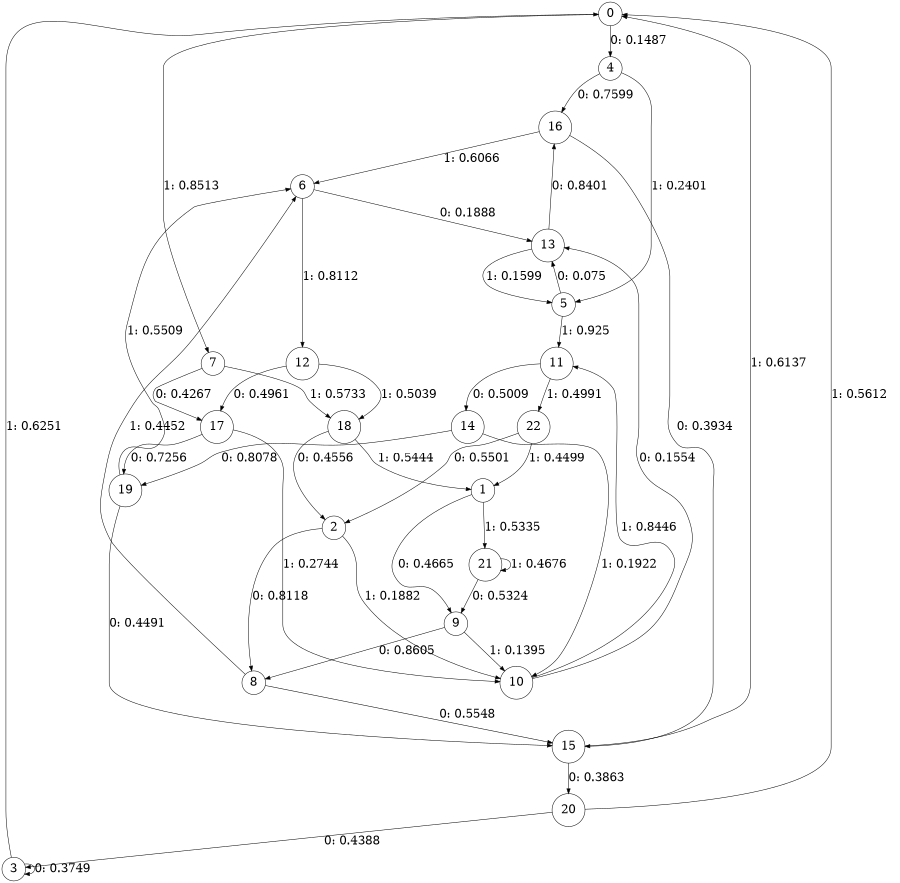 digraph "ch13faceL6" {
size = "6,8.5";
ratio = "fill";
node [shape = circle];
node [fontsize = 24];
edge [fontsize = 24];
0 -> 4 [label = "0: 0.1487   "];
0 -> 7 [label = "1: 0.8513   "];
1 -> 9 [label = "0: 0.4665   "];
1 -> 21 [label = "1: 0.5335   "];
2 -> 8 [label = "0: 0.8118   "];
2 -> 10 [label = "1: 0.1882   "];
3 -> 3 [label = "0: 0.3749   "];
3 -> 0 [label = "1: 0.6251   "];
4 -> 16 [label = "0: 0.7599   "];
4 -> 5 [label = "1: 0.2401   "];
5 -> 13 [label = "0: 0.075    "];
5 -> 11 [label = "1: 0.925    "];
6 -> 13 [label = "0: 0.1888   "];
6 -> 12 [label = "1: 0.8112   "];
7 -> 17 [label = "0: 0.4267   "];
7 -> 18 [label = "1: 0.5733   "];
8 -> 15 [label = "0: 0.5548   "];
8 -> 6 [label = "1: 0.4452   "];
9 -> 8 [label = "0: 0.8605   "];
9 -> 10 [label = "1: 0.1395   "];
10 -> 13 [label = "0: 0.1554   "];
10 -> 11 [label = "1: 0.8446   "];
11 -> 14 [label = "0: 0.5009   "];
11 -> 22 [label = "1: 0.4991   "];
12 -> 17 [label = "0: 0.4961   "];
12 -> 18 [label = "1: 0.5039   "];
13 -> 16 [label = "0: 0.8401   "];
13 -> 5 [label = "1: 0.1599   "];
14 -> 19 [label = "0: 0.8078   "];
14 -> 10 [label = "1: 0.1922   "];
15 -> 20 [label = "0: 0.3863   "];
15 -> 0 [label = "1: 0.6137   "];
16 -> 15 [label = "0: 0.3934   "];
16 -> 6 [label = "1: 0.6066   "];
17 -> 19 [label = "0: 0.7256   "];
17 -> 10 [label = "1: 0.2744   "];
18 -> 2 [label = "0: 0.4556   "];
18 -> 1 [label = "1: 0.5444   "];
19 -> 15 [label = "0: 0.4491   "];
19 -> 6 [label = "1: 0.5509   "];
20 -> 3 [label = "0: 0.4388   "];
20 -> 0 [label = "1: 0.5612   "];
21 -> 9 [label = "0: 0.5324   "];
21 -> 21 [label = "1: 0.4676   "];
22 -> 2 [label = "0: 0.5501   "];
22 -> 1 [label = "1: 0.4499   "];
}